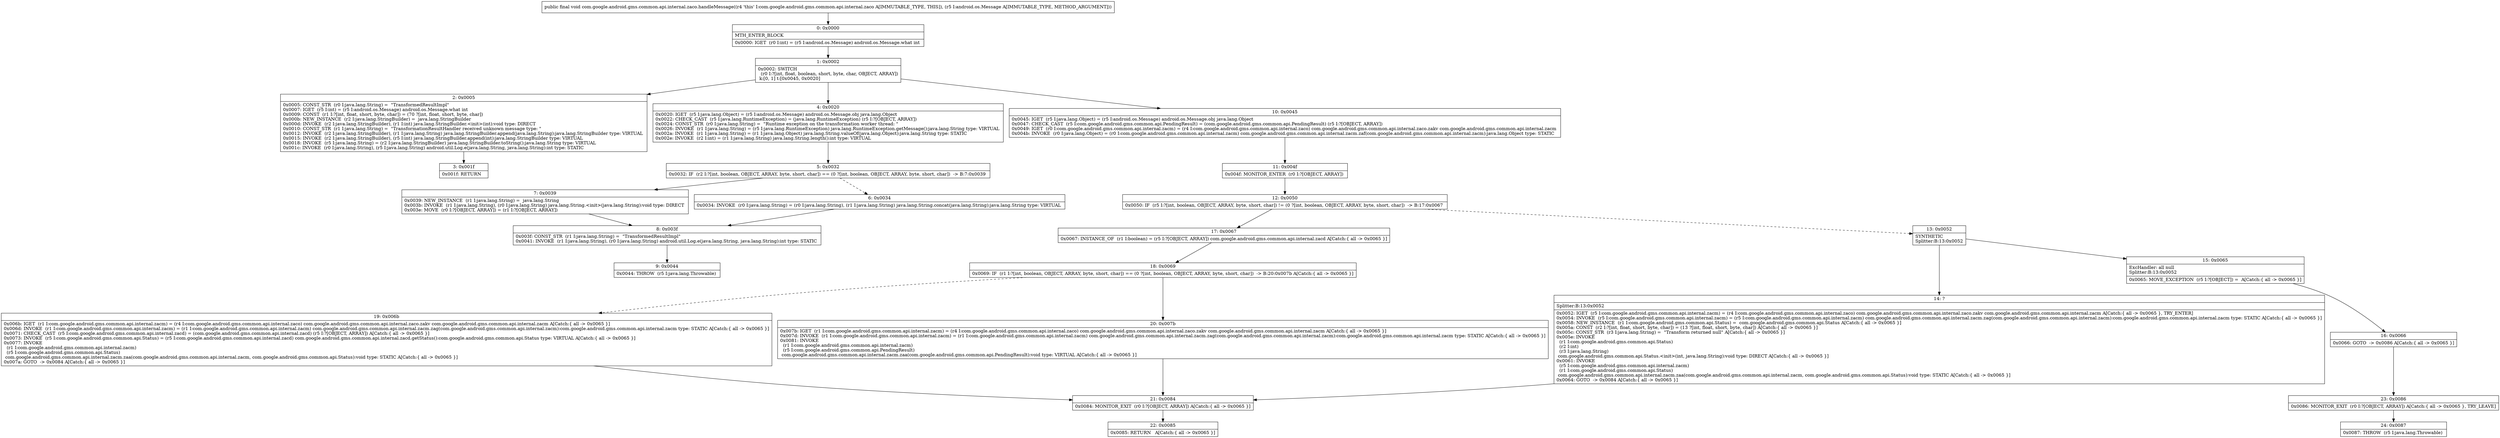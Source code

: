 digraph "CFG forcom.google.android.gms.common.api.internal.zaco.handleMessage(Landroid\/os\/Message;)V" {
Node_0 [shape=record,label="{0\:\ 0x0000|MTH_ENTER_BLOCK\l|0x0000: IGET  (r0 I:int) = (r5 I:android.os.Message) android.os.Message.what int \l}"];
Node_1 [shape=record,label="{1\:\ 0x0002|0x0002: SWITCH  \l  (r0 I:?[int, float, boolean, short, byte, char, OBJECT, ARRAY])\l k:[0, 1] t:[0x0045, 0x0020] \l}"];
Node_2 [shape=record,label="{2\:\ 0x0005|0x0005: CONST_STR  (r0 I:java.lang.String) =  \"TransformedResultImpl\" \l0x0007: IGET  (r5 I:int) = (r5 I:android.os.Message) android.os.Message.what int \l0x0009: CONST  (r1 I:?[int, float, short, byte, char]) = (70 ?[int, float, short, byte, char]) \l0x000b: NEW_INSTANCE  (r2 I:java.lang.StringBuilder) =  java.lang.StringBuilder \l0x000d: INVOKE  (r2 I:java.lang.StringBuilder), (r1 I:int) java.lang.StringBuilder.\<init\>(int):void type: DIRECT \l0x0010: CONST_STR  (r1 I:java.lang.String) =  \"TransformationResultHandler received unknown message type: \" \l0x0012: INVOKE  (r2 I:java.lang.StringBuilder), (r1 I:java.lang.String) java.lang.StringBuilder.append(java.lang.String):java.lang.StringBuilder type: VIRTUAL \l0x0015: INVOKE  (r2 I:java.lang.StringBuilder), (r5 I:int) java.lang.StringBuilder.append(int):java.lang.StringBuilder type: VIRTUAL \l0x0018: INVOKE  (r5 I:java.lang.String) = (r2 I:java.lang.StringBuilder) java.lang.StringBuilder.toString():java.lang.String type: VIRTUAL \l0x001c: INVOKE  (r0 I:java.lang.String), (r5 I:java.lang.String) android.util.Log.e(java.lang.String, java.lang.String):int type: STATIC \l}"];
Node_3 [shape=record,label="{3\:\ 0x001f|0x001f: RETURN   \l}"];
Node_4 [shape=record,label="{4\:\ 0x0020|0x0020: IGET  (r5 I:java.lang.Object) = (r5 I:android.os.Message) android.os.Message.obj java.lang.Object \l0x0022: CHECK_CAST  (r5 I:java.lang.RuntimeException) = (java.lang.RuntimeException) (r5 I:?[OBJECT, ARRAY]) \l0x0024: CONST_STR  (r0 I:java.lang.String) =  \"Runtime exception on the transformation worker thread: \" \l0x0026: INVOKE  (r1 I:java.lang.String) = (r5 I:java.lang.RuntimeException) java.lang.RuntimeException.getMessage():java.lang.String type: VIRTUAL \l0x002a: INVOKE  (r1 I:java.lang.String) = (r1 I:java.lang.Object) java.lang.String.valueOf(java.lang.Object):java.lang.String type: STATIC \l0x002e: INVOKE  (r2 I:int) = (r1 I:java.lang.String) java.lang.String.length():int type: VIRTUAL \l}"];
Node_5 [shape=record,label="{5\:\ 0x0032|0x0032: IF  (r2 I:?[int, boolean, OBJECT, ARRAY, byte, short, char]) == (0 ?[int, boolean, OBJECT, ARRAY, byte, short, char])  \-\> B:7:0x0039 \l}"];
Node_6 [shape=record,label="{6\:\ 0x0034|0x0034: INVOKE  (r0 I:java.lang.String) = (r0 I:java.lang.String), (r1 I:java.lang.String) java.lang.String.concat(java.lang.String):java.lang.String type: VIRTUAL \l}"];
Node_7 [shape=record,label="{7\:\ 0x0039|0x0039: NEW_INSTANCE  (r1 I:java.lang.String) =  java.lang.String \l0x003b: INVOKE  (r1 I:java.lang.String), (r0 I:java.lang.String) java.lang.String.\<init\>(java.lang.String):void type: DIRECT \l0x003e: MOVE  (r0 I:?[OBJECT, ARRAY]) = (r1 I:?[OBJECT, ARRAY]) \l}"];
Node_8 [shape=record,label="{8\:\ 0x003f|0x003f: CONST_STR  (r1 I:java.lang.String) =  \"TransformedResultImpl\" \l0x0041: INVOKE  (r1 I:java.lang.String), (r0 I:java.lang.String) android.util.Log.e(java.lang.String, java.lang.String):int type: STATIC \l}"];
Node_9 [shape=record,label="{9\:\ 0x0044|0x0044: THROW  (r5 I:java.lang.Throwable) \l}"];
Node_10 [shape=record,label="{10\:\ 0x0045|0x0045: IGET  (r5 I:java.lang.Object) = (r5 I:android.os.Message) android.os.Message.obj java.lang.Object \l0x0047: CHECK_CAST  (r5 I:com.google.android.gms.common.api.PendingResult) = (com.google.android.gms.common.api.PendingResult) (r5 I:?[OBJECT, ARRAY]) \l0x0049: IGET  (r0 I:com.google.android.gms.common.api.internal.zacm) = (r4 I:com.google.android.gms.common.api.internal.zaco) com.google.android.gms.common.api.internal.zaco.zakv com.google.android.gms.common.api.internal.zacm \l0x004b: INVOKE  (r0 I:java.lang.Object) = (r0 I:com.google.android.gms.common.api.internal.zacm) com.google.android.gms.common.api.internal.zacm.zaf(com.google.android.gms.common.api.internal.zacm):java.lang.Object type: STATIC \l}"];
Node_11 [shape=record,label="{11\:\ 0x004f|0x004f: MONITOR_ENTER  (r0 I:?[OBJECT, ARRAY]) \l}"];
Node_12 [shape=record,label="{12\:\ 0x0050|0x0050: IF  (r5 I:?[int, boolean, OBJECT, ARRAY, byte, short, char]) != (0 ?[int, boolean, OBJECT, ARRAY, byte, short, char])  \-\> B:17:0x0067 \l}"];
Node_13 [shape=record,label="{13\:\ 0x0052|SYNTHETIC\lSplitter:B:13:0x0052\l}"];
Node_14 [shape=record,label="{14\:\ ?|Splitter:B:13:0x0052\l|0x0052: IGET  (r5 I:com.google.android.gms.common.api.internal.zacm) = (r4 I:com.google.android.gms.common.api.internal.zaco) com.google.android.gms.common.api.internal.zaco.zakv com.google.android.gms.common.api.internal.zacm A[Catch:\{ all \-\> 0x0065 \}, TRY_ENTER]\l0x0054: INVOKE  (r5 I:com.google.android.gms.common.api.internal.zacm) = (r5 I:com.google.android.gms.common.api.internal.zacm) com.google.android.gms.common.api.internal.zacm.zag(com.google.android.gms.common.api.internal.zacm):com.google.android.gms.common.api.internal.zacm type: STATIC A[Catch:\{ all \-\> 0x0065 \}]\l0x0058: NEW_INSTANCE  (r1 I:com.google.android.gms.common.api.Status) =  com.google.android.gms.common.api.Status A[Catch:\{ all \-\> 0x0065 \}]\l0x005a: CONST  (r2 I:?[int, float, short, byte, char]) = (13 ?[int, float, short, byte, char]) A[Catch:\{ all \-\> 0x0065 \}]\l0x005c: CONST_STR  (r3 I:java.lang.String) =  \"Transform returned null\" A[Catch:\{ all \-\> 0x0065 \}]\l0x005e: INVOKE  \l  (r1 I:com.google.android.gms.common.api.Status)\l  (r2 I:int)\l  (r3 I:java.lang.String)\l com.google.android.gms.common.api.Status.\<init\>(int, java.lang.String):void type: DIRECT A[Catch:\{ all \-\> 0x0065 \}]\l0x0061: INVOKE  \l  (r5 I:com.google.android.gms.common.api.internal.zacm)\l  (r1 I:com.google.android.gms.common.api.Status)\l com.google.android.gms.common.api.internal.zacm.zaa(com.google.android.gms.common.api.internal.zacm, com.google.android.gms.common.api.Status):void type: STATIC A[Catch:\{ all \-\> 0x0065 \}]\l0x0064: GOTO  \-\> 0x0084 A[Catch:\{ all \-\> 0x0065 \}]\l}"];
Node_15 [shape=record,label="{15\:\ 0x0065|ExcHandler: all null\lSplitter:B:13:0x0052\l|0x0065: MOVE_EXCEPTION  (r5 I:?[OBJECT]) =  A[Catch:\{ all \-\> 0x0065 \}]\l}"];
Node_16 [shape=record,label="{16\:\ 0x0066|0x0066: GOTO  \-\> 0x0086 A[Catch:\{ all \-\> 0x0065 \}]\l}"];
Node_17 [shape=record,label="{17\:\ 0x0067|0x0067: INSTANCE_OF  (r1 I:boolean) = (r5 I:?[OBJECT, ARRAY]) com.google.android.gms.common.api.internal.zacd A[Catch:\{ all \-\> 0x0065 \}]\l}"];
Node_18 [shape=record,label="{18\:\ 0x0069|0x0069: IF  (r1 I:?[int, boolean, OBJECT, ARRAY, byte, short, char]) == (0 ?[int, boolean, OBJECT, ARRAY, byte, short, char])  \-\> B:20:0x007b A[Catch:\{ all \-\> 0x0065 \}]\l}"];
Node_19 [shape=record,label="{19\:\ 0x006b|0x006b: IGET  (r1 I:com.google.android.gms.common.api.internal.zacm) = (r4 I:com.google.android.gms.common.api.internal.zaco) com.google.android.gms.common.api.internal.zaco.zakv com.google.android.gms.common.api.internal.zacm A[Catch:\{ all \-\> 0x0065 \}]\l0x006d: INVOKE  (r1 I:com.google.android.gms.common.api.internal.zacm) = (r1 I:com.google.android.gms.common.api.internal.zacm) com.google.android.gms.common.api.internal.zacm.zag(com.google.android.gms.common.api.internal.zacm):com.google.android.gms.common.api.internal.zacm type: STATIC A[Catch:\{ all \-\> 0x0065 \}]\l0x0071: CHECK_CAST  (r5 I:com.google.android.gms.common.api.internal.zacd) = (com.google.android.gms.common.api.internal.zacd) (r5 I:?[OBJECT, ARRAY]) A[Catch:\{ all \-\> 0x0065 \}]\l0x0073: INVOKE  (r5 I:com.google.android.gms.common.api.Status) = (r5 I:com.google.android.gms.common.api.internal.zacd) com.google.android.gms.common.api.internal.zacd.getStatus():com.google.android.gms.common.api.Status type: VIRTUAL A[Catch:\{ all \-\> 0x0065 \}]\l0x0077: INVOKE  \l  (r1 I:com.google.android.gms.common.api.internal.zacm)\l  (r5 I:com.google.android.gms.common.api.Status)\l com.google.android.gms.common.api.internal.zacm.zaa(com.google.android.gms.common.api.internal.zacm, com.google.android.gms.common.api.Status):void type: STATIC A[Catch:\{ all \-\> 0x0065 \}]\l0x007a: GOTO  \-\> 0x0084 A[Catch:\{ all \-\> 0x0065 \}]\l}"];
Node_20 [shape=record,label="{20\:\ 0x007b|0x007b: IGET  (r1 I:com.google.android.gms.common.api.internal.zacm) = (r4 I:com.google.android.gms.common.api.internal.zaco) com.google.android.gms.common.api.internal.zaco.zakv com.google.android.gms.common.api.internal.zacm A[Catch:\{ all \-\> 0x0065 \}]\l0x007d: INVOKE  (r1 I:com.google.android.gms.common.api.internal.zacm) = (r1 I:com.google.android.gms.common.api.internal.zacm) com.google.android.gms.common.api.internal.zacm.zag(com.google.android.gms.common.api.internal.zacm):com.google.android.gms.common.api.internal.zacm type: STATIC A[Catch:\{ all \-\> 0x0065 \}]\l0x0081: INVOKE  \l  (r1 I:com.google.android.gms.common.api.internal.zacm)\l  (r5 I:com.google.android.gms.common.api.PendingResult)\l com.google.android.gms.common.api.internal.zacm.zaa(com.google.android.gms.common.api.PendingResult):void type: VIRTUAL A[Catch:\{ all \-\> 0x0065 \}]\l}"];
Node_21 [shape=record,label="{21\:\ 0x0084|0x0084: MONITOR_EXIT  (r0 I:?[OBJECT, ARRAY]) A[Catch:\{ all \-\> 0x0065 \}]\l}"];
Node_22 [shape=record,label="{22\:\ 0x0085|0x0085: RETURN   A[Catch:\{ all \-\> 0x0065 \}]\l}"];
Node_23 [shape=record,label="{23\:\ 0x0086|0x0086: MONITOR_EXIT  (r0 I:?[OBJECT, ARRAY]) A[Catch:\{ all \-\> 0x0065 \}, TRY_LEAVE]\l}"];
Node_24 [shape=record,label="{24\:\ 0x0087|0x0087: THROW  (r5 I:java.lang.Throwable) \l}"];
MethodNode[shape=record,label="{public final void com.google.android.gms.common.api.internal.zaco.handleMessage((r4 'this' I:com.google.android.gms.common.api.internal.zaco A[IMMUTABLE_TYPE, THIS]), (r5 I:android.os.Message A[IMMUTABLE_TYPE, METHOD_ARGUMENT])) }"];
MethodNode -> Node_0;
Node_0 -> Node_1;
Node_1 -> Node_2;
Node_1 -> Node_4;
Node_1 -> Node_10;
Node_2 -> Node_3;
Node_4 -> Node_5;
Node_5 -> Node_6[style=dashed];
Node_5 -> Node_7;
Node_6 -> Node_8;
Node_7 -> Node_8;
Node_8 -> Node_9;
Node_10 -> Node_11;
Node_11 -> Node_12;
Node_12 -> Node_13[style=dashed];
Node_12 -> Node_17;
Node_13 -> Node_14;
Node_13 -> Node_15;
Node_14 -> Node_21;
Node_15 -> Node_16;
Node_16 -> Node_23;
Node_17 -> Node_18;
Node_18 -> Node_19[style=dashed];
Node_18 -> Node_20;
Node_19 -> Node_21;
Node_20 -> Node_21;
Node_21 -> Node_22;
Node_23 -> Node_24;
}

